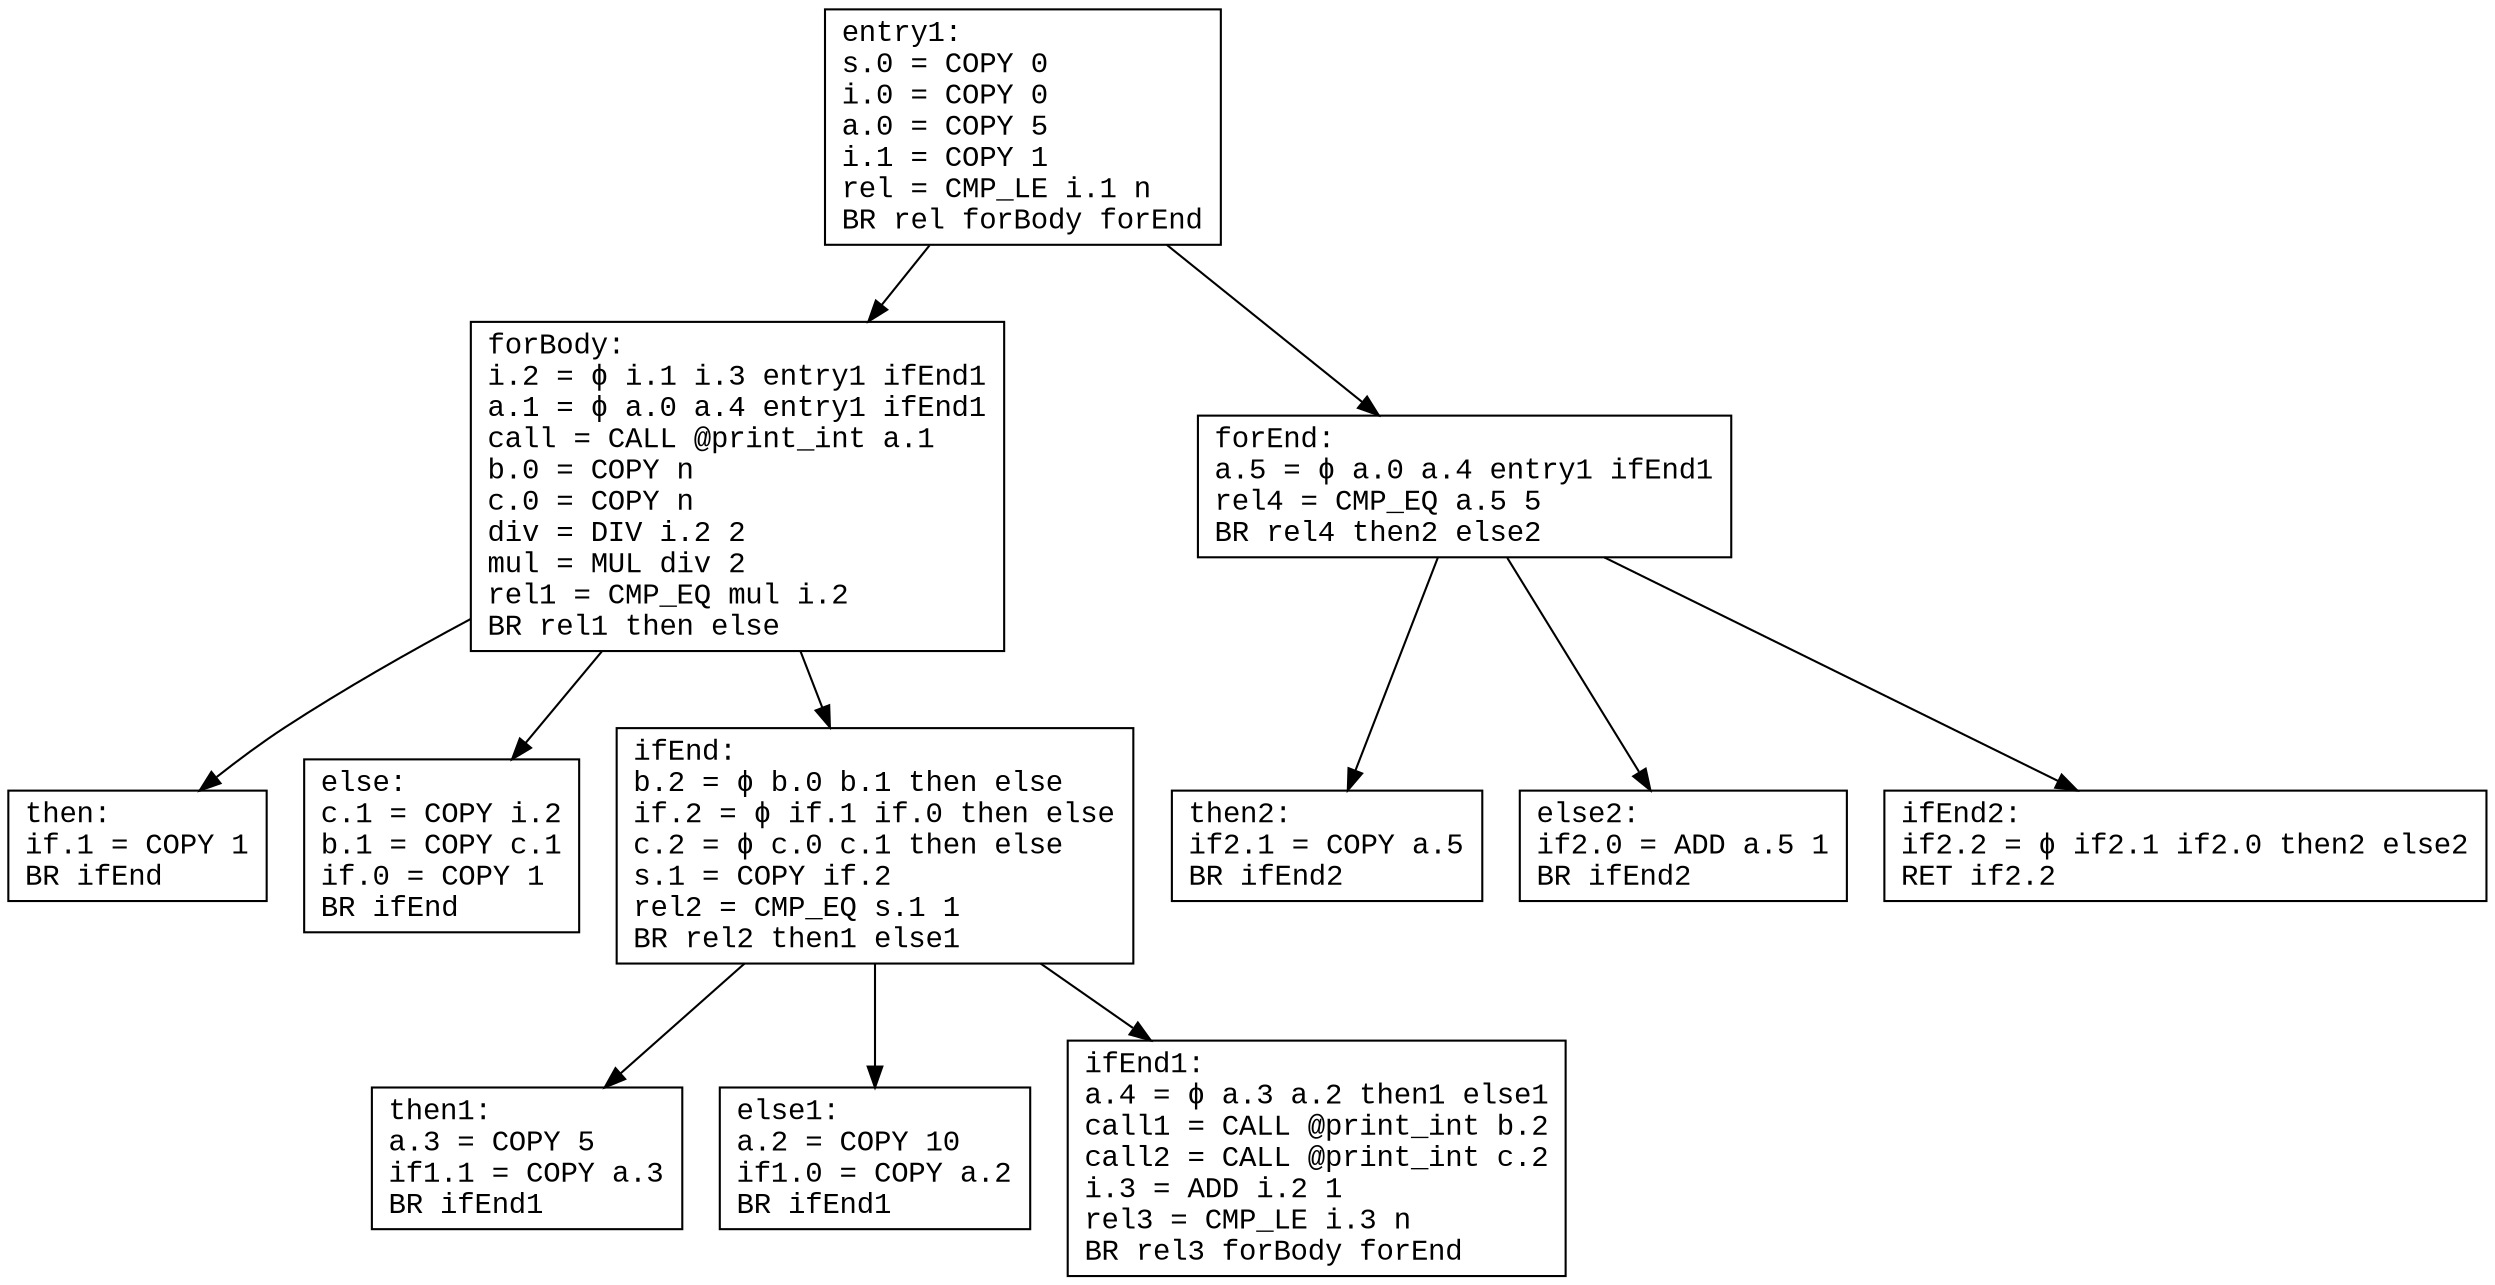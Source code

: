 digraph CFG {
    node [shape=record, fontname="Courier New"]
    entry1 [label="{entry1:\ls.0 = COPY 0\li.0 = COPY 0\la.0 = COPY 5\li.1 = COPY 1\lrel = CMP_LE i.1 n\lBR rel forBody forEnd\l}"]
    forBody [label="{forBody:\li.2 = ϕ i.1 i.3 entry1 ifEnd1\la.1 = ϕ a.0 a.4 entry1 ifEnd1\lcall = CALL @print_int a.1\lb.0 = COPY n\lc.0 = COPY n\ldiv = DIV i.2 2\lmul = MUL div 2\lrel1 = CMP_EQ mul i.2\lBR rel1 then else\l}"]
    then [label="{then:\lif.1 = COPY 1\lBR ifEnd\l}"]
    else [label="{else:\lc.1 = COPY i.2\lb.1 = COPY c.1\lif.0 = COPY 1\lBR ifEnd\l}"]
    ifEnd [label="{ifEnd:\lb.2 = ϕ b.0 b.1 then else\lif.2 = ϕ if.1 if.0 then else\lc.2 = ϕ c.0 c.1 then else\ls.1 = COPY if.2\lrel2 = CMP_EQ s.1 1\lBR rel2 then1 else1\l}"]
    then1 [label="{then1:\la.3 = COPY 5\lif1.1 = COPY a.3\lBR ifEnd1\l}"]
    else1 [label="{else1:\la.2 = COPY 10\lif1.0 = COPY a.2\lBR ifEnd1\l}"]
    ifEnd1 [label="{ifEnd1:\la.4 = ϕ a.3 a.2 then1 else1\lcall1 = CALL @print_int b.2\lcall2 = CALL @print_int c.2\li.3 = ADD i.2 1\lrel3 = CMP_LE i.3 n\lBR rel3 forBody forEnd\l}"]
    forEnd [label="{forEnd:\la.5 = ϕ a.0 a.4 entry1 ifEnd1\lrel4 = CMP_EQ a.5 5\lBR rel4 then2 else2\l}"]
    then2 [label="{then2:\lif2.1 = COPY a.5\lBR ifEnd2\l}"]
    else2 [label="{else2:\lif2.0 = ADD a.5 1\lBR ifEnd2\l}"]
    ifEnd2 [label="{ifEnd2:\lif2.2 = ϕ if2.1 if2.0 then2 else2\lRET if2.2\l}"]
    entry1 -> forBody 
    entry1 -> forEnd 
    forBody -> else 
    forBody -> then 
    forBody -> ifEnd 
    ifEnd -> else1 
    ifEnd -> then1 
    ifEnd -> ifEnd1 
    forEnd -> else2 
    forEnd -> then2 
    forEnd -> ifEnd2 
}